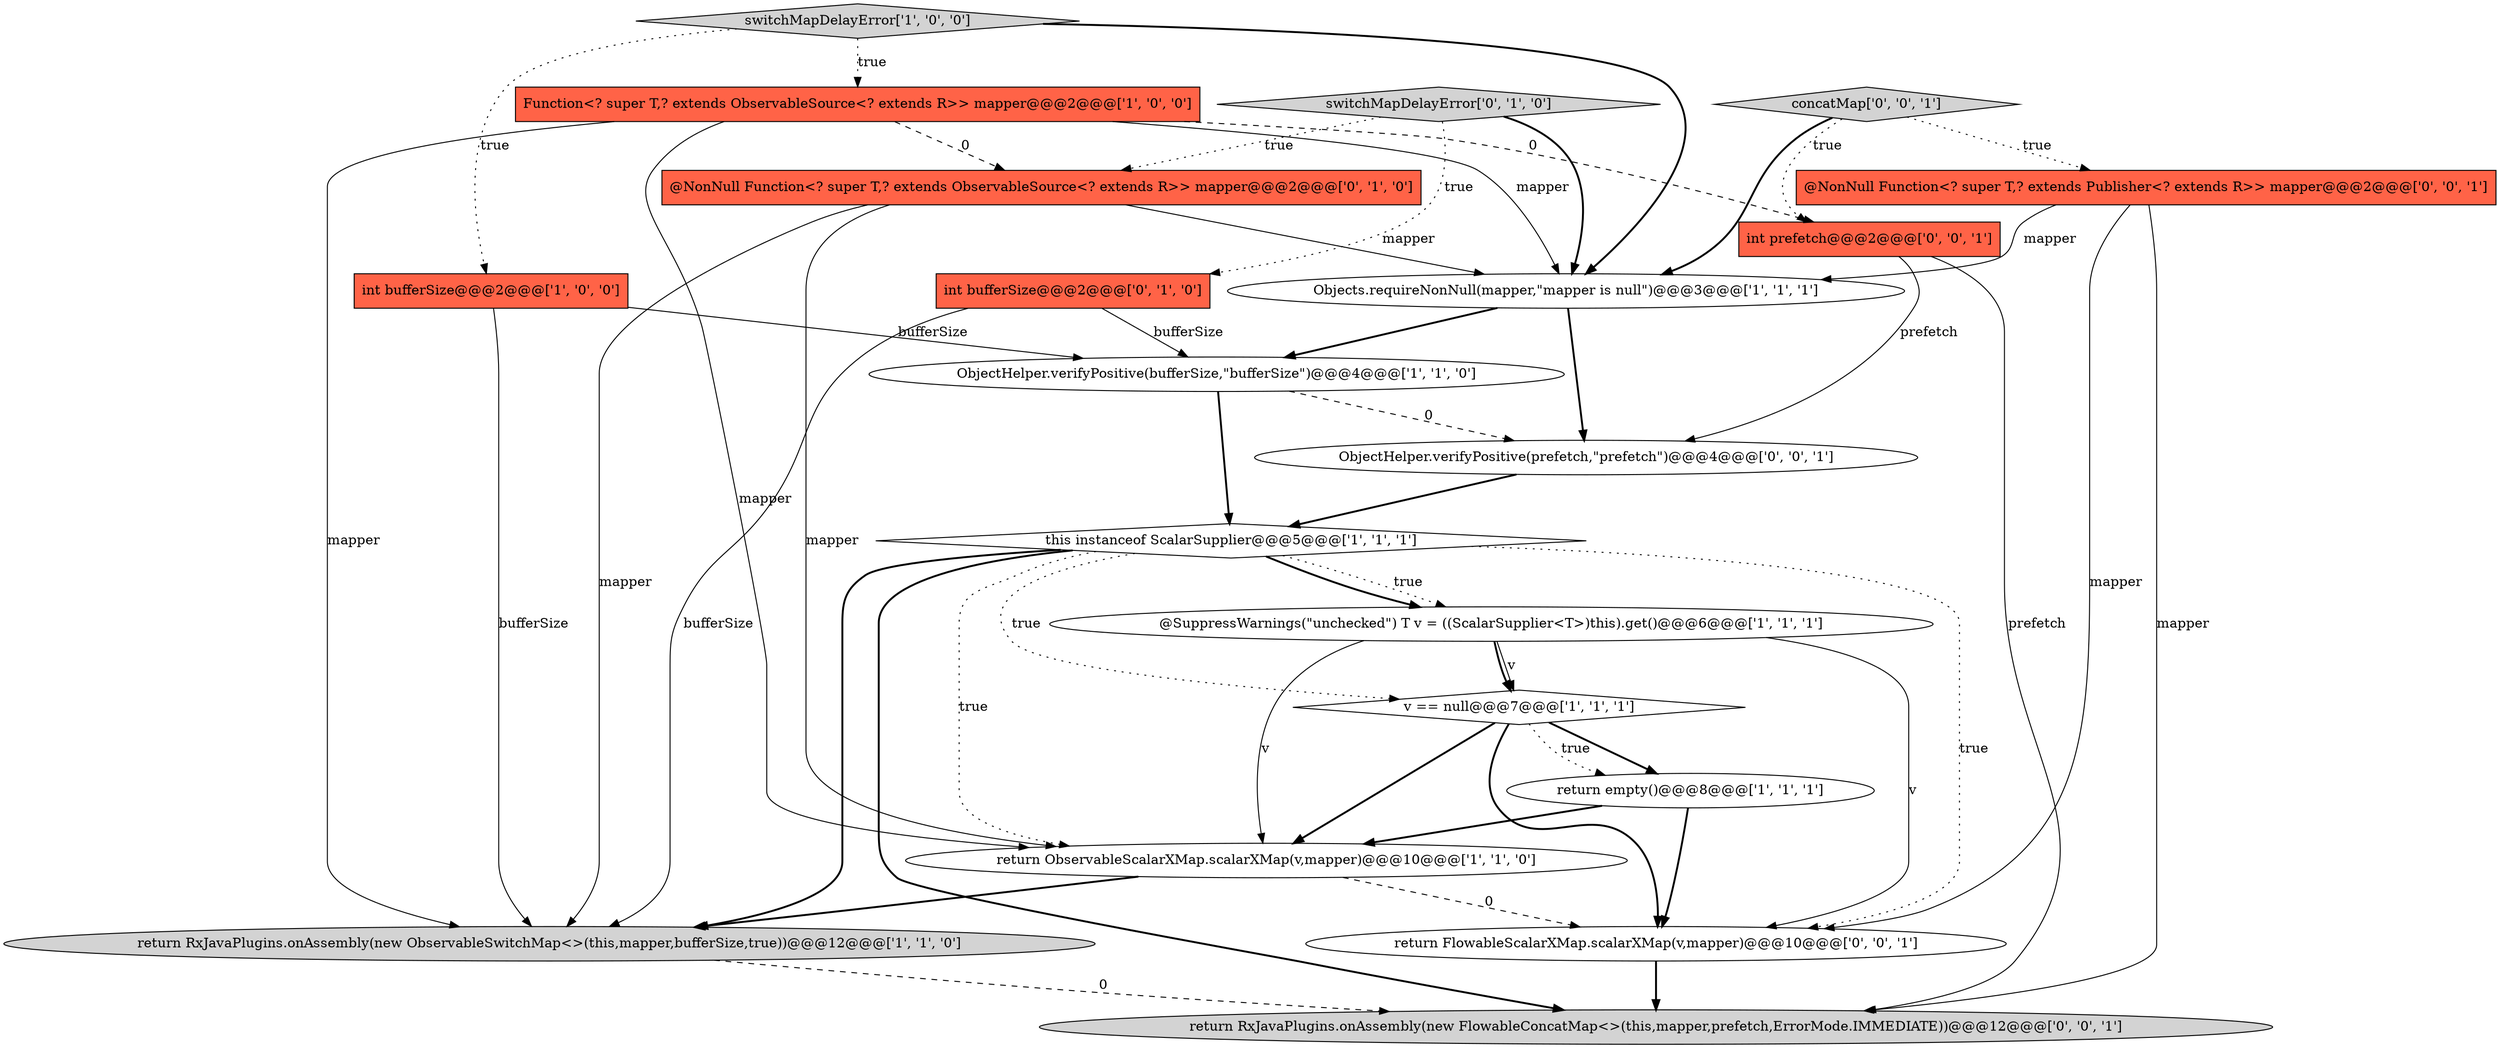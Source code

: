 digraph {
2 [style = filled, label = "return empty()@@@8@@@['1', '1', '1']", fillcolor = white, shape = ellipse image = "AAA0AAABBB1BBB"];
8 [style = filled, label = "@SuppressWarnings(\"unchecked\") T v = ((ScalarSupplier<T>)this).get()@@@6@@@['1', '1', '1']", fillcolor = white, shape = ellipse image = "AAA0AAABBB1BBB"];
4 [style = filled, label = "Objects.requireNonNull(mapper,\"mapper is null\")@@@3@@@['1', '1', '1']", fillcolor = white, shape = ellipse image = "AAA0AAABBB1BBB"];
6 [style = filled, label = "Function<? super T,? extends ObservableSource<? extends R>> mapper@@@2@@@['1', '0', '0']", fillcolor = tomato, shape = box image = "AAA1AAABBB1BBB"];
9 [style = filled, label = "return RxJavaPlugins.onAssembly(new ObservableSwitchMap<>(this,mapper,bufferSize,true))@@@12@@@['1', '1', '0']", fillcolor = lightgray, shape = ellipse image = "AAA0AAABBB1BBB"];
0 [style = filled, label = "v == null@@@7@@@['1', '1', '1']", fillcolor = white, shape = diamond image = "AAA0AAABBB1BBB"];
11 [style = filled, label = "switchMapDelayError['0', '1', '0']", fillcolor = lightgray, shape = diamond image = "AAA0AAABBB2BBB"];
13 [style = filled, label = "@NonNull Function<? super T,? extends ObservableSource<? extends R>> mapper@@@2@@@['0', '1', '0']", fillcolor = tomato, shape = box image = "AAA1AAABBB2BBB"];
14 [style = filled, label = "@NonNull Function<? super T,? extends Publisher<? extends R>> mapper@@@2@@@['0', '0', '1']", fillcolor = tomato, shape = box image = "AAA0AAABBB3BBB"];
19 [style = filled, label = "concatMap['0', '0', '1']", fillcolor = lightgray, shape = diamond image = "AAA0AAABBB3BBB"];
10 [style = filled, label = "return ObservableScalarXMap.scalarXMap(v,mapper)@@@10@@@['1', '1', '0']", fillcolor = white, shape = ellipse image = "AAA0AAABBB1BBB"];
12 [style = filled, label = "int bufferSize@@@2@@@['0', '1', '0']", fillcolor = tomato, shape = box image = "AAA0AAABBB2BBB"];
16 [style = filled, label = "int prefetch@@@2@@@['0', '0', '1']", fillcolor = tomato, shape = box image = "AAA0AAABBB3BBB"];
18 [style = filled, label = "return RxJavaPlugins.onAssembly(new FlowableConcatMap<>(this,mapper,prefetch,ErrorMode.IMMEDIATE))@@@12@@@['0', '0', '1']", fillcolor = lightgray, shape = ellipse image = "AAA0AAABBB3BBB"];
5 [style = filled, label = "switchMapDelayError['1', '0', '0']", fillcolor = lightgray, shape = diamond image = "AAA0AAABBB1BBB"];
7 [style = filled, label = "this instanceof ScalarSupplier@@@5@@@['1', '1', '1']", fillcolor = white, shape = diamond image = "AAA0AAABBB1BBB"];
3 [style = filled, label = "int bufferSize@@@2@@@['1', '0', '0']", fillcolor = tomato, shape = box image = "AAA0AAABBB1BBB"];
17 [style = filled, label = "return FlowableScalarXMap.scalarXMap(v,mapper)@@@10@@@['0', '0', '1']", fillcolor = white, shape = ellipse image = "AAA0AAABBB3BBB"];
1 [style = filled, label = "ObjectHelper.verifyPositive(bufferSize,\"bufferSize\")@@@4@@@['1', '1', '0']", fillcolor = white, shape = ellipse image = "AAA0AAABBB1BBB"];
15 [style = filled, label = "ObjectHelper.verifyPositive(prefetch,\"prefetch\")@@@4@@@['0', '0', '1']", fillcolor = white, shape = ellipse image = "AAA0AAABBB3BBB"];
2->17 [style = bold, label=""];
6->10 [style = solid, label="mapper"];
19->14 [style = dotted, label="true"];
7->10 [style = dotted, label="true"];
12->9 [style = solid, label="bufferSize"];
15->7 [style = bold, label=""];
0->17 [style = bold, label=""];
1->15 [style = dashed, label="0"];
9->18 [style = dashed, label="0"];
14->4 [style = solid, label="mapper"];
0->2 [style = bold, label=""];
11->4 [style = bold, label=""];
4->15 [style = bold, label=""];
11->12 [style = dotted, label="true"];
5->6 [style = dotted, label="true"];
3->1 [style = solid, label="bufferSize"];
11->13 [style = dotted, label="true"];
13->9 [style = solid, label="mapper"];
5->3 [style = dotted, label="true"];
7->0 [style = dotted, label="true"];
7->8 [style = bold, label=""];
2->10 [style = bold, label=""];
1->7 [style = bold, label=""];
8->10 [style = solid, label="v"];
13->4 [style = solid, label="mapper"];
6->4 [style = solid, label="mapper"];
7->9 [style = bold, label=""];
8->0 [style = bold, label=""];
0->10 [style = bold, label=""];
6->16 [style = dashed, label="0"];
12->1 [style = solid, label="bufferSize"];
6->13 [style = dashed, label="0"];
16->15 [style = solid, label="prefetch"];
8->17 [style = solid, label="v"];
5->4 [style = bold, label=""];
3->9 [style = solid, label="bufferSize"];
19->16 [style = dotted, label="true"];
10->17 [style = dashed, label="0"];
13->10 [style = solid, label="mapper"];
7->18 [style = bold, label=""];
4->1 [style = bold, label=""];
10->9 [style = bold, label=""];
19->4 [style = bold, label=""];
0->2 [style = dotted, label="true"];
14->18 [style = solid, label="mapper"];
14->17 [style = solid, label="mapper"];
8->0 [style = solid, label="v"];
7->8 [style = dotted, label="true"];
7->17 [style = dotted, label="true"];
16->18 [style = solid, label="prefetch"];
17->18 [style = bold, label=""];
6->9 [style = solid, label="mapper"];
}

